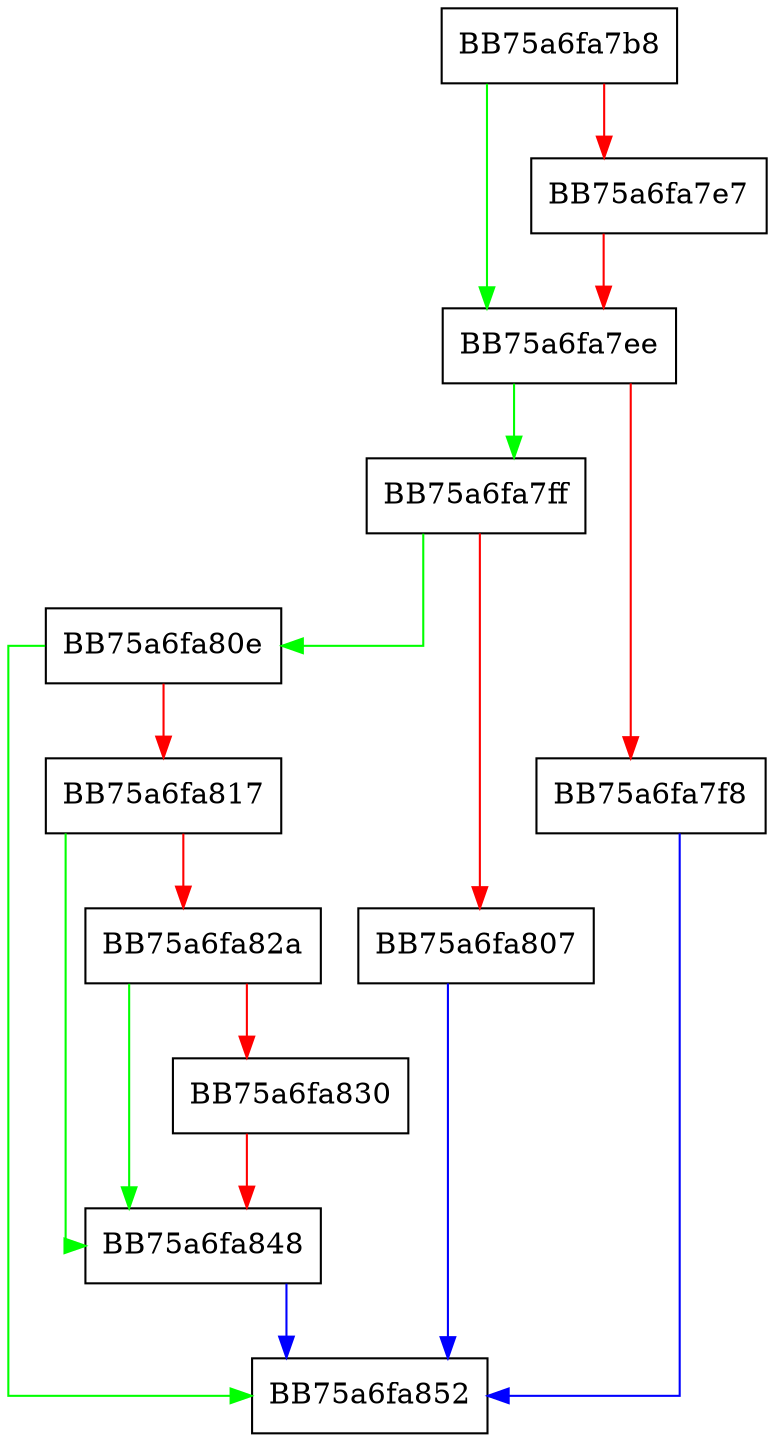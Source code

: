 digraph GetCompletionStatus {
  node [shape="box"];
  graph [splines=ortho];
  BB75a6fa7b8 -> BB75a6fa7ee [color="green"];
  BB75a6fa7b8 -> BB75a6fa7e7 [color="red"];
  BB75a6fa7e7 -> BB75a6fa7ee [color="red"];
  BB75a6fa7ee -> BB75a6fa7ff [color="green"];
  BB75a6fa7ee -> BB75a6fa7f8 [color="red"];
  BB75a6fa7f8 -> BB75a6fa852 [color="blue"];
  BB75a6fa7ff -> BB75a6fa80e [color="green"];
  BB75a6fa7ff -> BB75a6fa807 [color="red"];
  BB75a6fa807 -> BB75a6fa852 [color="blue"];
  BB75a6fa80e -> BB75a6fa852 [color="green"];
  BB75a6fa80e -> BB75a6fa817 [color="red"];
  BB75a6fa817 -> BB75a6fa848 [color="green"];
  BB75a6fa817 -> BB75a6fa82a [color="red"];
  BB75a6fa82a -> BB75a6fa848 [color="green"];
  BB75a6fa82a -> BB75a6fa830 [color="red"];
  BB75a6fa830 -> BB75a6fa848 [color="red"];
  BB75a6fa848 -> BB75a6fa852 [color="blue"];
}